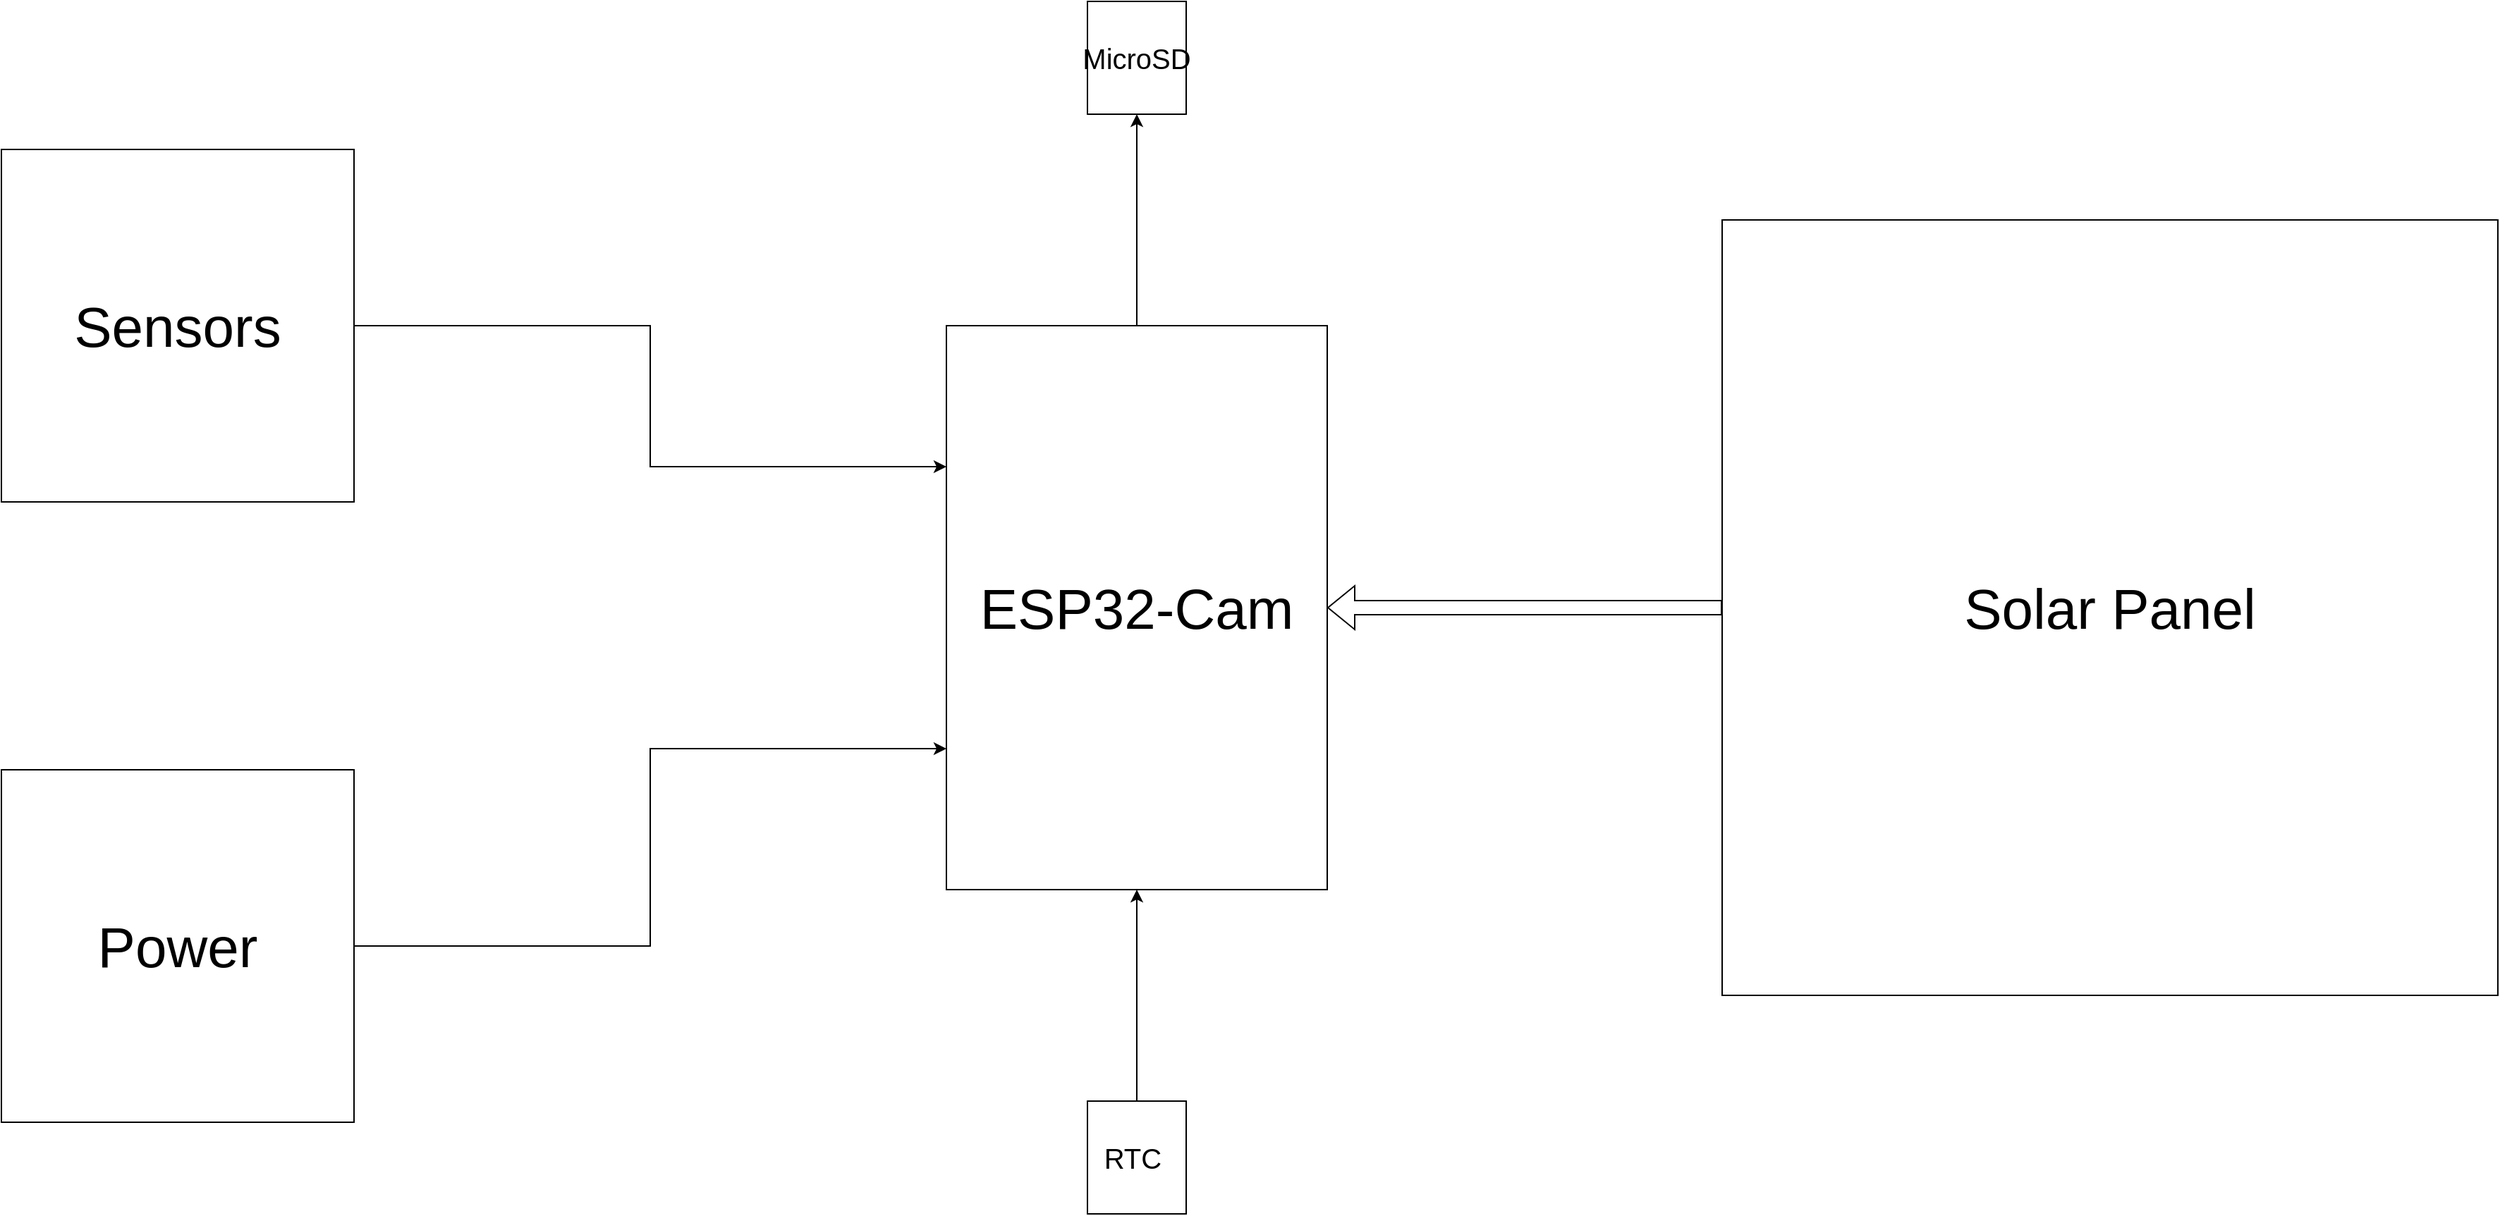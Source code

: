 <mxfile version="27.1.1">
  <diagram name="Seite-1" id="U9DgNSbXKtYAfLGcXWVY">
    <mxGraphModel dx="2431" dy="1402" grid="1" gridSize="10" guides="1" tooltips="1" connect="1" arrows="1" fold="1" page="1" pageScale="1" pageWidth="827" pageHeight="1169" math="0" shadow="0">
      <root>
        <mxCell id="0" />
        <mxCell id="1" parent="0" />
        <mxCell id="BKYR9DTIqUguBfuRsABO-14" style="edgeStyle=orthogonalEdgeStyle;rounded=0;orthogonalLoop=1;jettySize=auto;html=1;exitX=0.5;exitY=0;exitDx=0;exitDy=0;" parent="1" source="BKYR9DTIqUguBfuRsABO-2" target="BKYR9DTIqUguBfuRsABO-12" edge="1">
          <mxGeometry relative="1" as="geometry" />
        </mxCell>
        <mxCell id="BKYR9DTIqUguBfuRsABO-2" value="&lt;font style=&quot;font-size: 40px;&quot;&gt;ESP32-Cam&lt;/font&gt;" style="rounded=0;whiteSpace=wrap;html=1;" parent="1" vertex="1">
          <mxGeometry x="1040" y="385" width="270" height="400" as="geometry" />
        </mxCell>
        <mxCell id="BKYR9DTIqUguBfuRsABO-15" style="edgeStyle=orthogonalEdgeStyle;rounded=0;orthogonalLoop=1;jettySize=auto;html=1;entryX=0;entryY=0.25;entryDx=0;entryDy=0;" parent="1" source="BKYR9DTIqUguBfuRsABO-5" target="BKYR9DTIqUguBfuRsABO-2" edge="1">
          <mxGeometry relative="1" as="geometry">
            <mxPoint x="80.0" y="410" as="targetPoint" />
          </mxGeometry>
        </mxCell>
        <mxCell id="BKYR9DTIqUguBfuRsABO-5" value="&lt;font style=&quot;font-size: 40px;&quot;&gt;Sensors&lt;/font&gt;" style="rounded=0;whiteSpace=wrap;html=1;" parent="1" vertex="1">
          <mxGeometry x="370" y="260" width="250" height="250" as="geometry" />
        </mxCell>
        <mxCell id="BKYR9DTIqUguBfuRsABO-12" value="&lt;font style=&quot;font-size: 20px;&quot;&gt;MicroSD&lt;/font&gt;" style="rounded=0;whiteSpace=wrap;html=1;" parent="1" vertex="1">
          <mxGeometry x="1140" y="155" width="70" height="80" as="geometry" />
        </mxCell>
        <mxCell id="uUbdW0eciueqs5ui__8v-2" style="edgeStyle=orthogonalEdgeStyle;rounded=0;orthogonalLoop=1;jettySize=auto;html=1;exitX=1;exitY=0.5;exitDx=0;exitDy=0;entryX=0;entryY=0.75;entryDx=0;entryDy=0;" parent="1" source="BKYR9DTIqUguBfuRsABO-18" target="BKYR9DTIqUguBfuRsABO-2" edge="1">
          <mxGeometry relative="1" as="geometry" />
        </mxCell>
        <mxCell id="BKYR9DTIqUguBfuRsABO-18" value="&lt;font style=&quot;font-size: 40px;&quot;&gt;Power&lt;/font&gt;" style="rounded=0;whiteSpace=wrap;html=1;" parent="1" vertex="1">
          <mxGeometry x="370" y="700" width="250" height="250" as="geometry" />
        </mxCell>
        <mxCell id="BKYR9DTIqUguBfuRsABO-25" style="edgeStyle=orthogonalEdgeStyle;rounded=0;orthogonalLoop=1;jettySize=auto;html=1;exitX=0.5;exitY=0;exitDx=0;exitDy=0;entryX=0.5;entryY=1;entryDx=0;entryDy=0;" parent="1" source="BKYR9DTIqUguBfuRsABO-24" target="BKYR9DTIqUguBfuRsABO-2" edge="1">
          <mxGeometry relative="1" as="geometry" />
        </mxCell>
        <mxCell id="BKYR9DTIqUguBfuRsABO-24" value="&lt;font style=&quot;font-size: 20px;&quot;&gt;RTC&amp;nbsp;&lt;/font&gt;" style="rounded=0;whiteSpace=wrap;html=1;" parent="1" vertex="1">
          <mxGeometry x="1140" y="935" width="70" height="80" as="geometry" />
        </mxCell>
        <mxCell id="7OQLspXuEy9qD-xIVgKs-1" value="&lt;font style=&quot;font-size: 40px;&quot;&gt;Solar Panel&lt;/font&gt;" style="rounded=0;whiteSpace=wrap;html=1;" vertex="1" parent="1">
          <mxGeometry x="1590" y="310" width="550" height="550" as="geometry" />
        </mxCell>
        <mxCell id="7OQLspXuEy9qD-xIVgKs-2" value="" style="shape=flexArrow;endArrow=classic;html=1;rounded=0;entryX=1;entryY=0.5;entryDx=0;entryDy=0;exitX=0;exitY=0.5;exitDx=0;exitDy=0;" edge="1" parent="1" source="7OQLspXuEy9qD-xIVgKs-1" target="BKYR9DTIqUguBfuRsABO-2">
          <mxGeometry width="50" height="50" relative="1" as="geometry">
            <mxPoint x="1270" y="700" as="sourcePoint" />
            <mxPoint x="1320" y="650" as="targetPoint" />
          </mxGeometry>
        </mxCell>
      </root>
    </mxGraphModel>
  </diagram>
</mxfile>
